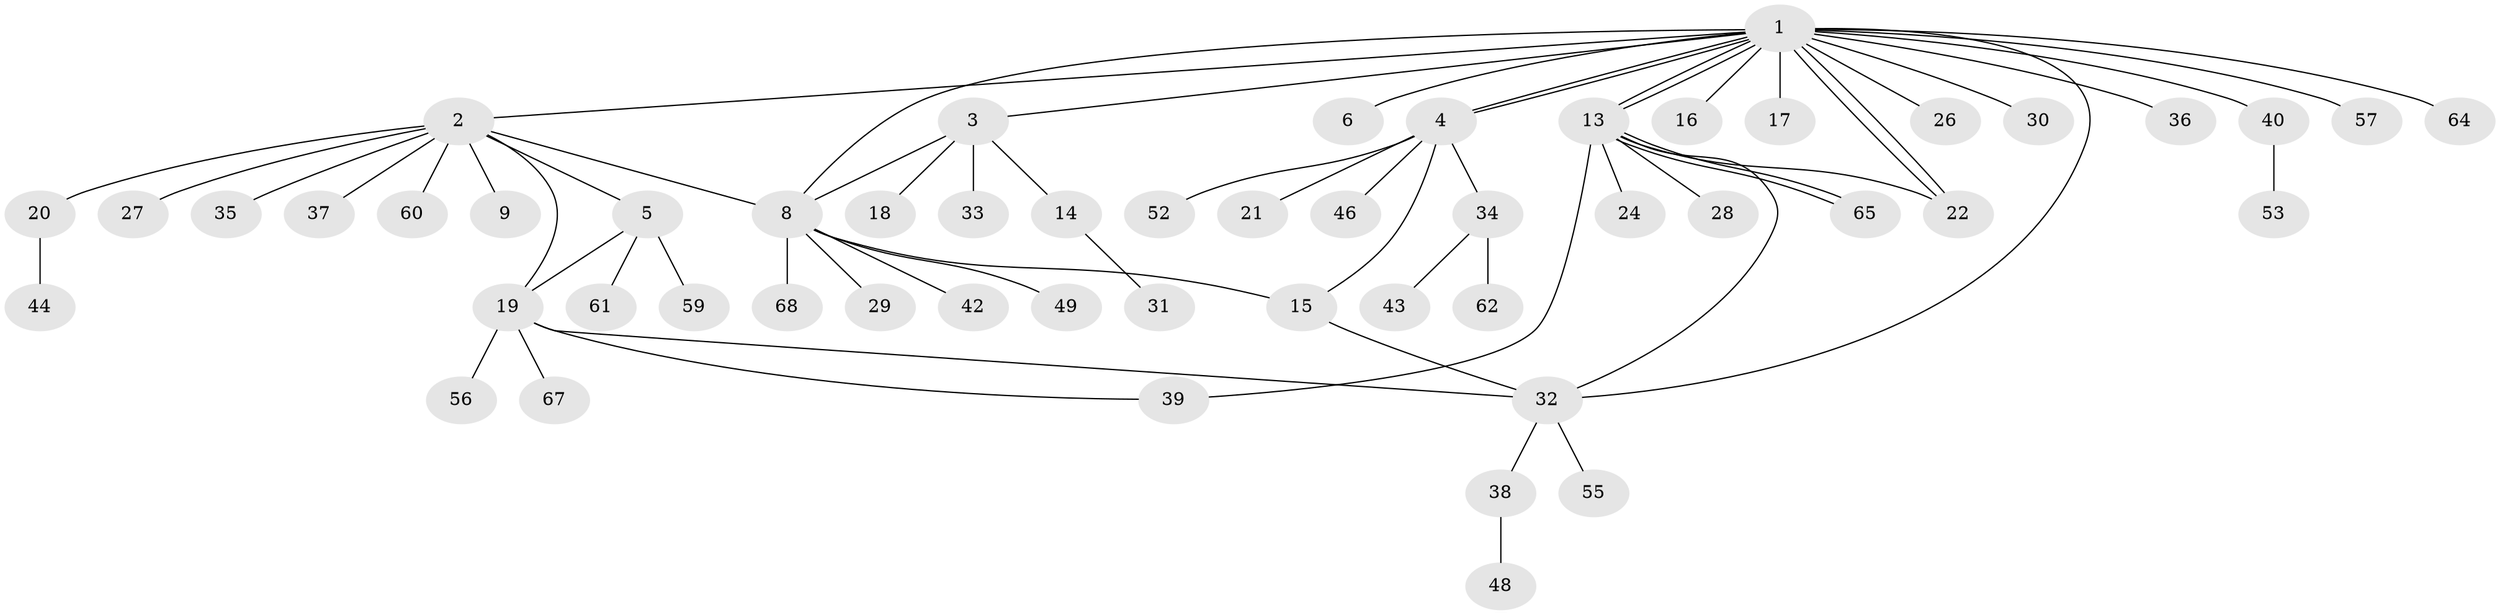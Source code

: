 // Generated by graph-tools (version 1.1) at 2025/23/03/03/25 07:23:51]
// undirected, 53 vertices, 65 edges
graph export_dot {
graph [start="1"]
  node [color=gray90,style=filled];
  1 [super="+10"];
  2 [super="+47"];
  3 [super="+12"];
  4 [super="+7"];
  5 [super="+25"];
  6;
  8 [super="+11"];
  9;
  13 [super="+23"];
  14;
  15 [super="+50"];
  16;
  17;
  18;
  19 [super="+54"];
  20 [super="+41"];
  21;
  22 [super="+45"];
  24;
  26;
  27;
  28;
  29;
  30;
  31;
  32 [super="+58"];
  33;
  34;
  35;
  36;
  37;
  38;
  39 [super="+63"];
  40;
  42;
  43 [super="+51"];
  44;
  46;
  48;
  49;
  52;
  53 [super="+66"];
  55;
  56;
  57;
  59;
  60;
  61;
  62;
  64;
  65;
  67;
  68;
  1 -- 2;
  1 -- 3;
  1 -- 4;
  1 -- 4;
  1 -- 6;
  1 -- 8;
  1 -- 13;
  1 -- 13;
  1 -- 16;
  1 -- 17;
  1 -- 22;
  1 -- 22;
  1 -- 26;
  1 -- 30;
  1 -- 32;
  1 -- 36;
  1 -- 40;
  1 -- 57;
  1 -- 64;
  2 -- 5;
  2 -- 9;
  2 -- 19;
  2 -- 20;
  2 -- 27;
  2 -- 35;
  2 -- 37;
  2 -- 60;
  2 -- 8;
  3 -- 14;
  3 -- 33;
  3 -- 8;
  3 -- 18;
  4 -- 21;
  4 -- 46;
  4 -- 52;
  4 -- 34;
  4 -- 15;
  5 -- 19;
  5 -- 59;
  5 -- 61;
  8 -- 68;
  8 -- 42;
  8 -- 15;
  8 -- 49;
  8 -- 29;
  13 -- 22;
  13 -- 24;
  13 -- 39;
  13 -- 65;
  13 -- 65;
  13 -- 28;
  13 -- 32;
  14 -- 31;
  15 -- 32;
  19 -- 39;
  19 -- 56;
  19 -- 67;
  19 -- 32;
  20 -- 44;
  32 -- 38;
  32 -- 55;
  34 -- 43;
  34 -- 62;
  38 -- 48;
  40 -- 53;
}

